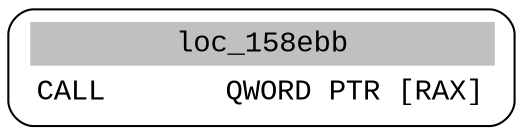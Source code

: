 digraph asm_graph {
1941 [
shape="Mrecord" fontname="Courier New"label =<<table border="0" cellborder="0" cellpadding="3"><tr><td align="center" colspan="2" bgcolor="grey">loc_158ebb</td></tr><tr><td align="left">CALL       QWORD PTR [RAX]</td></tr></table>> ];
}